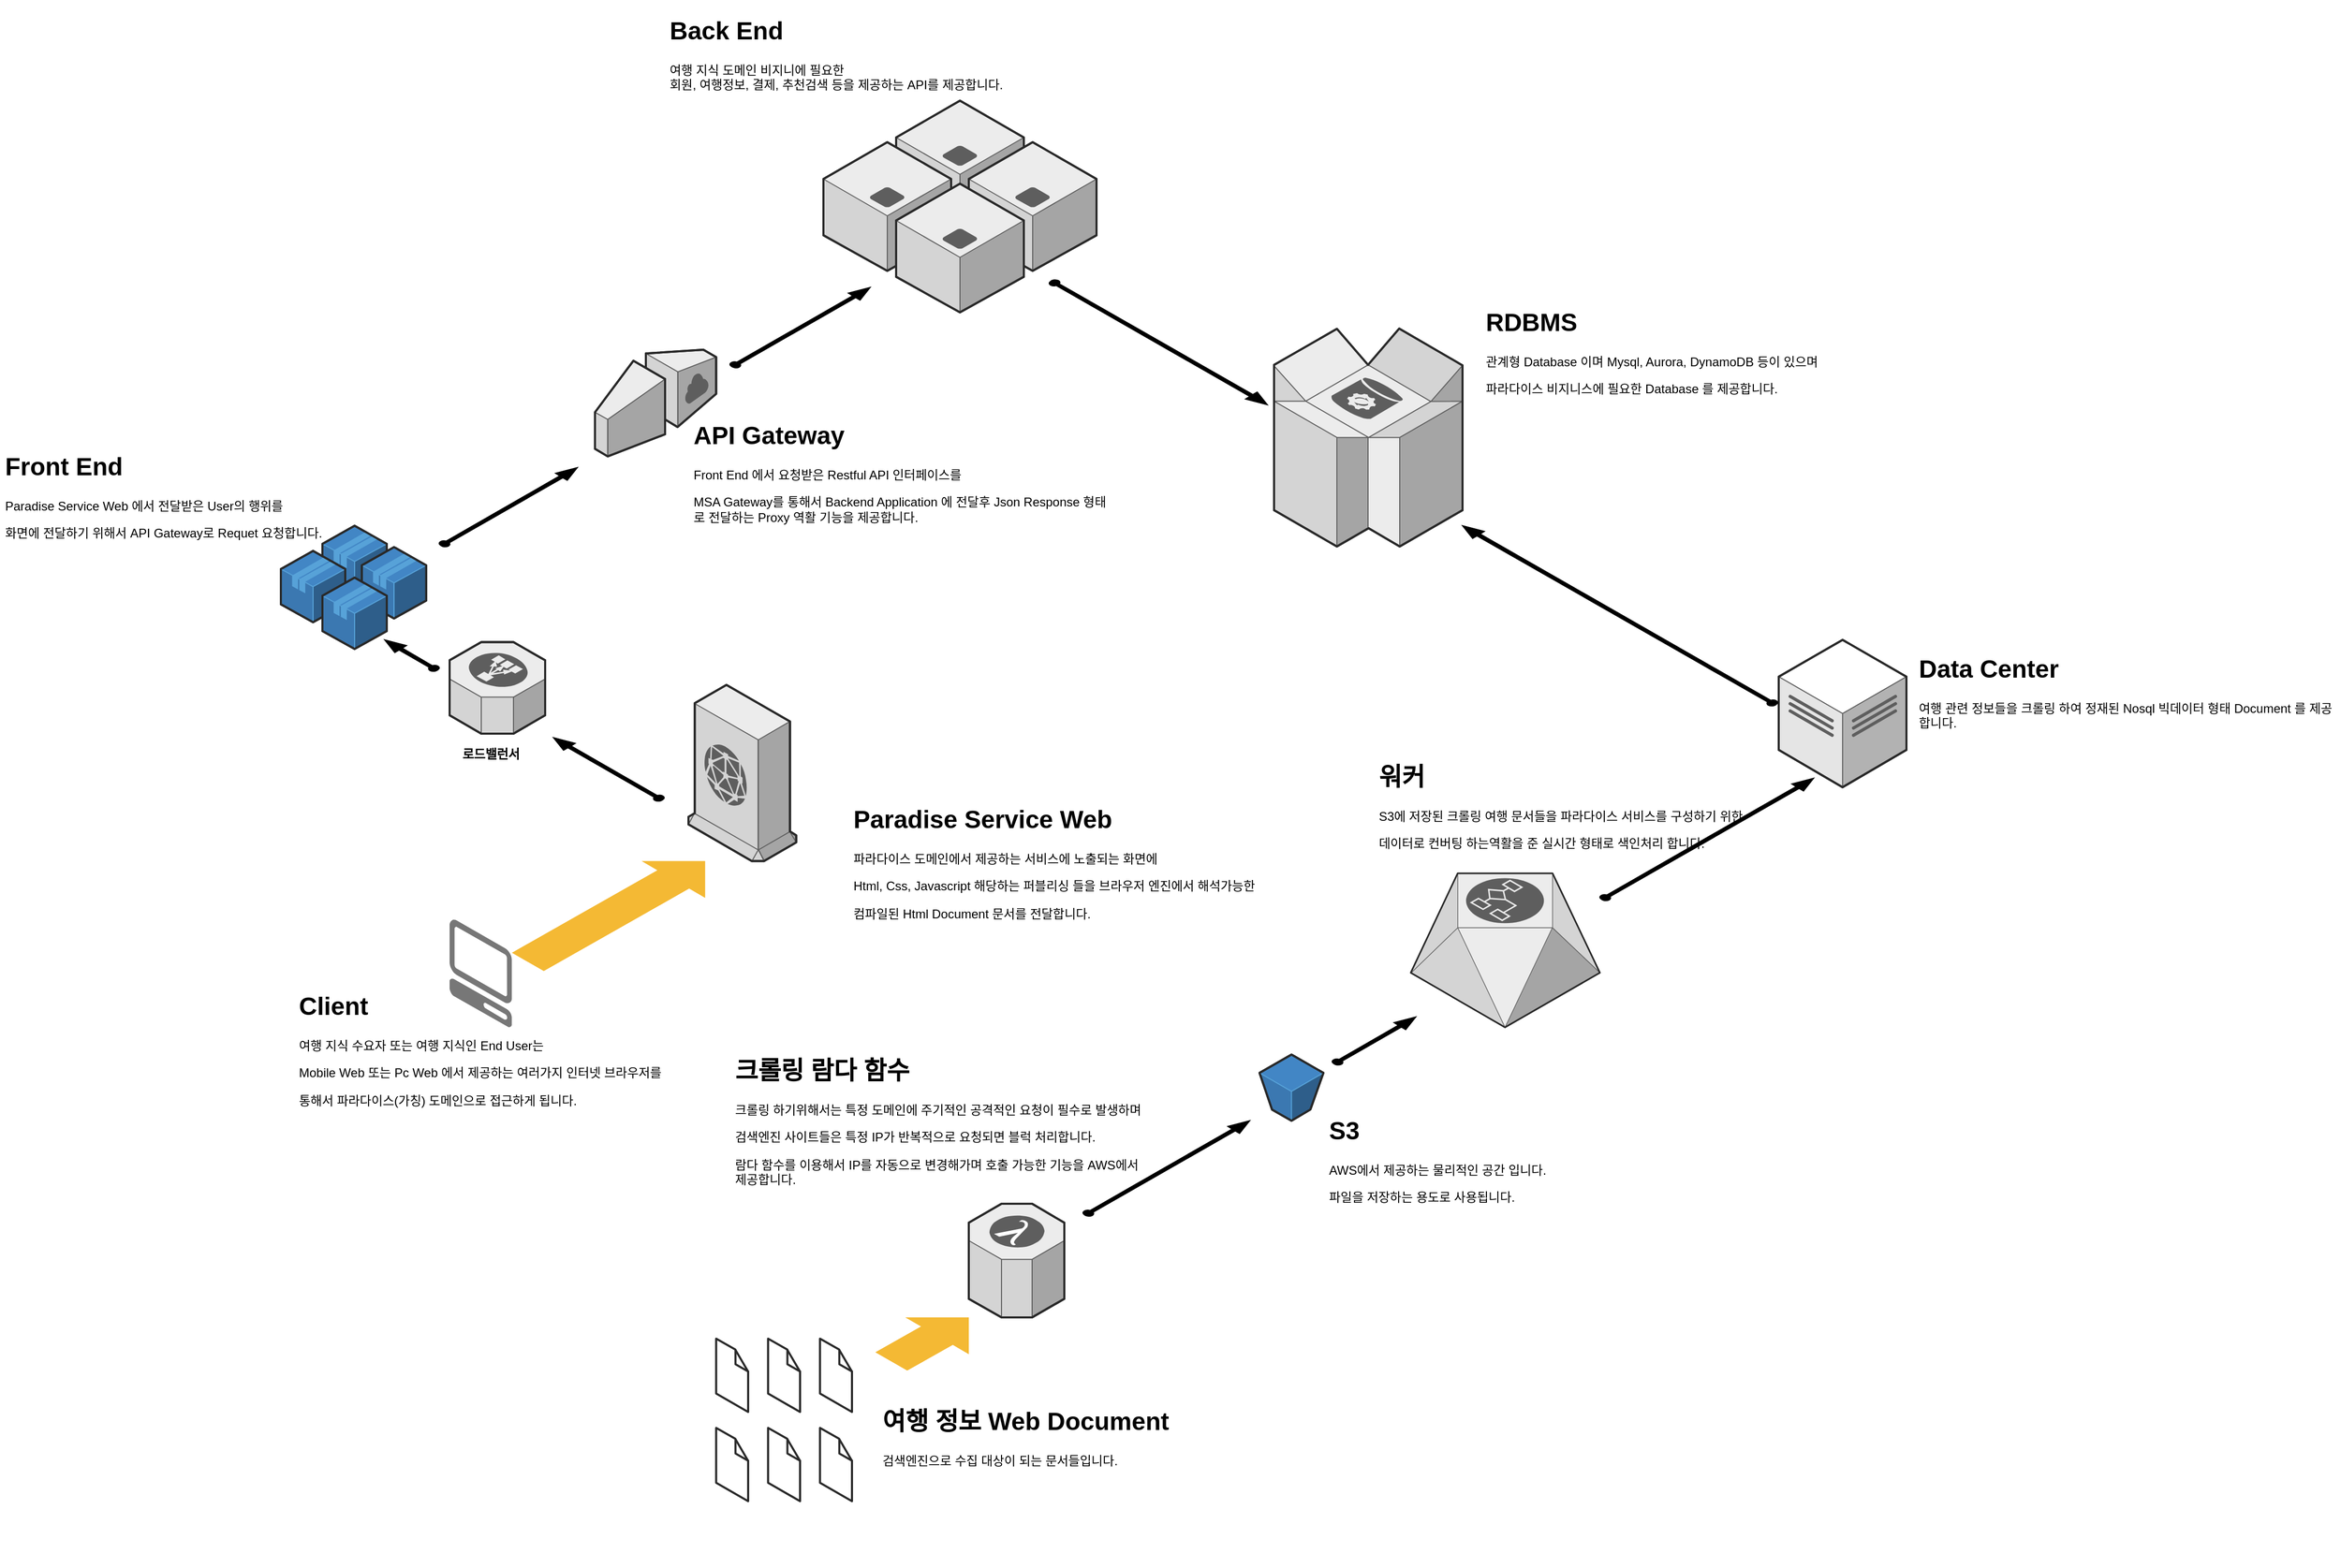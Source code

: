 <mxfile version="16.0.3" type="github">
  <diagram id="Z6NiFY0h-oDoV4ST4Vd7" name="Page-1">
    <mxGraphModel dx="2429" dy="1445" grid="1" gridSize="10" guides="1" tooltips="1" connect="1" arrows="1" fold="1" page="1" pageScale="1" pageWidth="2339" pageHeight="3300" math="0" shadow="0">
      <root>
        <mxCell id="0" />
        <mxCell id="1" parent="0" />
        <mxCell id="lUhxGxCZctTC5c8_h4Hy-3" value="" style="verticalLabelPosition=bottom;html=1;verticalAlign=top;strokeWidth=1;align=center;outlineConnect=0;dashed=0;outlineConnect=0;shape=mxgraph.aws3d.dataCenter;strokeColor=#5E5E5E;aspect=fixed;" vertex="1" parent="1">
          <mxGeometry x="1860" y="1006.6" width="123" height="142" as="geometry" />
        </mxCell>
        <mxCell id="lUhxGxCZctTC5c8_h4Hy-4" value="" style="verticalLabelPosition=bottom;html=1;verticalAlign=top;strokeWidth=1;align=center;outlineConnect=0;dashed=0;outlineConnect=0;shape=mxgraph.aws3d.file;aspect=fixed;strokeColor=#292929;" vertex="1" parent="1">
          <mxGeometry x="836.7" y="1680" width="30.8" height="70.6" as="geometry" />
        </mxCell>
        <mxCell id="lUhxGxCZctTC5c8_h4Hy-5" value="" style="verticalLabelPosition=bottom;html=1;verticalAlign=top;strokeWidth=1;align=center;outlineConnect=0;dashed=0;outlineConnect=0;shape=mxgraph.aws3d.file;aspect=fixed;strokeColor=#292929;" vertex="1" parent="1">
          <mxGeometry x="886.7" y="1680" width="30.8" height="70.6" as="geometry" />
        </mxCell>
        <mxCell id="lUhxGxCZctTC5c8_h4Hy-6" value="" style="verticalLabelPosition=bottom;html=1;verticalAlign=top;strokeWidth=1;align=center;outlineConnect=0;dashed=0;outlineConnect=0;shape=mxgraph.aws3d.file;aspect=fixed;strokeColor=#292929;" vertex="1" parent="1">
          <mxGeometry x="936.7" y="1680" width="30.8" height="70.6" as="geometry" />
        </mxCell>
        <mxCell id="lUhxGxCZctTC5c8_h4Hy-7" value="" style="verticalLabelPosition=bottom;html=1;verticalAlign=top;strokeWidth=1;align=center;outlineConnect=0;dashed=0;outlineConnect=0;shape=mxgraph.aws3d.file;aspect=fixed;strokeColor=#292929;" vertex="1" parent="1">
          <mxGeometry x="836.7" y="1766" width="30.8" height="70.6" as="geometry" />
        </mxCell>
        <mxCell id="lUhxGxCZctTC5c8_h4Hy-8" value="" style="verticalLabelPosition=bottom;html=1;verticalAlign=top;strokeWidth=1;align=center;outlineConnect=0;dashed=0;outlineConnect=0;shape=mxgraph.aws3d.file;aspect=fixed;strokeColor=#292929;" vertex="1" parent="1">
          <mxGeometry x="886.7" y="1766" width="30.8" height="70.6" as="geometry" />
        </mxCell>
        <mxCell id="lUhxGxCZctTC5c8_h4Hy-9" value="" style="verticalLabelPosition=bottom;html=1;verticalAlign=top;strokeWidth=1;align=center;outlineConnect=0;dashed=0;outlineConnect=0;shape=mxgraph.aws3d.file;aspect=fixed;strokeColor=#292929;" vertex="1" parent="1">
          <mxGeometry x="936.7" y="1766" width="30.8" height="70.6" as="geometry" />
        </mxCell>
        <mxCell id="lUhxGxCZctTC5c8_h4Hy-10" value="" style="verticalLabelPosition=bottom;html=1;verticalAlign=top;strokeWidth=1;align=center;outlineConnect=0;dashed=0;outlineConnect=0;shape=mxgraph.aws3d.client;aspect=fixed;strokeColor=none;fillColor=#777777;" vertex="1" parent="1">
          <mxGeometry x="580" y="1276" width="60" height="104" as="geometry" />
        </mxCell>
        <mxCell id="lUhxGxCZctTC5c8_h4Hy-11" value="" style="verticalLabelPosition=bottom;html=1;verticalAlign=top;strokeWidth=1;align=center;outlineConnect=0;dashed=0;outlineConnect=0;shape=mxgraph.aws3d.flatEdge;fillColor=#000000;aspect=fixed;" vertex="1" parent="1">
          <mxGeometry x="640" y="1219.8" width="186.09" height="106" as="geometry" />
        </mxCell>
        <mxCell id="lUhxGxCZctTC5c8_h4Hy-12" value="" style="verticalLabelPosition=bottom;html=1;verticalAlign=top;strokeWidth=1;align=center;outlineConnect=0;dashed=0;outlineConnect=0;shape=mxgraph.aws3d.internetGateway;fillColor=#ECECEC;strokeColor=#5E5E5E;aspect=fixed;rotation=0;" vertex="1" parent="1">
          <mxGeometry x="720" y="727" width="116.7" height="102.8" as="geometry" />
        </mxCell>
        <mxCell id="lUhxGxCZctTC5c8_h4Hy-13" value="" style="verticalLabelPosition=bottom;html=1;verticalAlign=top;strokeWidth=1;align=center;outlineConnect=0;dashed=0;outlineConnect=0;shape=mxgraph.aws3d.application_server;fillColor=#ECECEC;strokeColor=#5E5E5E;aspect=fixed;" vertex="1" parent="1">
          <mxGeometry x="1010" y="487" width="123" height="124" as="geometry" />
        </mxCell>
        <mxCell id="lUhxGxCZctTC5c8_h4Hy-14" value="" style="verticalLabelPosition=bottom;html=1;verticalAlign=top;strokeWidth=1;align=center;outlineConnect=0;dashed=0;outlineConnect=0;shape=mxgraph.aws3d.application_server;fillColor=#ECECEC;strokeColor=#5E5E5E;aspect=fixed;" vertex="1" parent="1">
          <mxGeometry x="940" y="527" width="123" height="124" as="geometry" />
        </mxCell>
        <mxCell id="lUhxGxCZctTC5c8_h4Hy-15" value="" style="verticalLabelPosition=bottom;html=1;verticalAlign=top;strokeWidth=1;align=center;outlineConnect=0;dashed=0;outlineConnect=0;shape=mxgraph.aws3d.application_server;fillColor=#ECECEC;strokeColor=#5E5E5E;aspect=fixed;" vertex="1" parent="1">
          <mxGeometry x="1080" y="527" width="123" height="124" as="geometry" />
        </mxCell>
        <mxCell id="lUhxGxCZctTC5c8_h4Hy-16" value="" style="verticalLabelPosition=bottom;html=1;verticalAlign=top;strokeWidth=1;align=center;outlineConnect=0;dashed=0;outlineConnect=0;shape=mxgraph.aws3d.application_server;fillColor=#ECECEC;strokeColor=#5E5E5E;aspect=fixed;" vertex="1" parent="1">
          <mxGeometry x="1010" y="567" width="123" height="124" as="geometry" />
        </mxCell>
        <mxCell id="lUhxGxCZctTC5c8_h4Hy-17" value="" style="verticalLabelPosition=bottom;html=1;verticalAlign=top;strokeWidth=1;align=center;outlineConnect=0;dashed=0;outlineConnect=0;shape=mxgraph.aws3d.arrowNE;fillColor=#000000;aspect=fixed;" vertex="1" parent="1">
          <mxGeometry x="850" y="667" width="135" height="77.14" as="geometry" />
        </mxCell>
        <mxCell id="lUhxGxCZctTC5c8_h4Hy-18" value="&lt;h1&gt;Client&lt;/h1&gt;&lt;p&gt;여행 지식 수요자&amp;nbsp;&lt;span&gt;또는&amp;nbsp;&lt;/span&gt;&lt;span&gt;여행 지식인 End User는&lt;/span&gt;&lt;/p&gt;&lt;p&gt;&lt;span&gt;Mobile Web 또는 Pc Web 에서 제공하는 여러가지 인터넷 브라우저를&lt;/span&gt;&lt;/p&gt;&lt;p&gt;&lt;span&gt;통해서 파라다이스(가칭) 도메인으로 접근하게 됩니다.&lt;/span&gt;&lt;/p&gt;" style="text;html=1;strokeColor=none;fillColor=none;spacing=5;spacingTop=-20;whiteSpace=wrap;overflow=hidden;rounded=0;" vertex="1" parent="1">
          <mxGeometry x="430.0" y="1340" width="380" height="270" as="geometry" />
        </mxCell>
        <mxCell id="lUhxGxCZctTC5c8_h4Hy-20" value="&lt;h1&gt;API Gateway&lt;/h1&gt;&lt;p&gt;Front End 에서 요청받은 Restful API 인터페이스를&amp;nbsp;&lt;/p&gt;&lt;p&gt;MSA Gateway를 통해서 Backend Application 에 전달후 Json Response 형태로 전달하는 Proxy 역활 기능을 제공합니다.&lt;/p&gt;" style="text;html=1;strokeColor=none;fillColor=none;spacing=5;spacingTop=-20;whiteSpace=wrap;overflow=hidden;rounded=0;" vertex="1" parent="1">
          <mxGeometry x="810" y="790" width="410" height="160" as="geometry" />
        </mxCell>
        <mxCell id="lUhxGxCZctTC5c8_h4Hy-21" value="" style="verticalLabelPosition=bottom;html=1;verticalAlign=top;strokeWidth=1;align=center;outlineConnect=0;dashed=0;outlineConnect=0;shape=mxgraph.aws3d.cloudfront;fillColor=#ECECEC;strokeColor=#5E5E5E;aspect=fixed;" vertex="1" parent="1">
          <mxGeometry x="810" y="1050" width="103.8" height="169.8" as="geometry" />
        </mxCell>
        <mxCell id="lUhxGxCZctTC5c8_h4Hy-37" value="" style="verticalLabelPosition=bottom;html=1;verticalAlign=top;strokeWidth=1;align=center;outlineConnect=0;dashed=0;outlineConnect=0;shape=mxgraph.aws3d.application;fillColor=#4286c5;strokeColor=#57A2D8;aspect=fixed;" vertex="1" parent="1">
          <mxGeometry x="457.5" y="896.6" width="62" height="68.8" as="geometry" />
        </mxCell>
        <mxCell id="lUhxGxCZctTC5c8_h4Hy-38" value="" style="verticalLabelPosition=bottom;html=1;verticalAlign=top;strokeWidth=1;align=center;outlineConnect=0;dashed=0;outlineConnect=0;shape=mxgraph.aws3d.application;fillColor=#4286c5;strokeColor=#57A2D8;aspect=fixed;" vertex="1" parent="1">
          <mxGeometry x="495.45" y="917.2" width="62" height="68.8" as="geometry" />
        </mxCell>
        <mxCell id="lUhxGxCZctTC5c8_h4Hy-39" value="" style="verticalLabelPosition=bottom;html=1;verticalAlign=top;strokeWidth=1;align=center;outlineConnect=0;dashed=0;outlineConnect=0;shape=mxgraph.aws3d.arrowNW;fillColor=#000000;aspect=fixed;" vertex="1" parent="1">
          <mxGeometry x="517.5" y="1006.6" width="52.5" height="30" as="geometry" />
        </mxCell>
        <mxCell id="lUhxGxCZctTC5c8_h4Hy-40" value="" style="verticalLabelPosition=bottom;html=1;verticalAlign=top;strokeWidth=1;align=center;outlineConnect=0;dashed=0;outlineConnect=0;shape=mxgraph.aws3d.arrowNE;fillColor=#000000;aspect=fixed;" vertex="1" parent="1">
          <mxGeometry x="570" y="840.6" width="133" height="76" as="geometry" />
        </mxCell>
        <mxCell id="lUhxGxCZctTC5c8_h4Hy-41" value="" style="verticalLabelPosition=bottom;html=1;verticalAlign=top;strokeWidth=1;align=center;outlineConnect=0;dashed=0;outlineConnect=0;shape=mxgraph.aws3d.application;fillColor=#4286c5;strokeColor=#57A2D8;aspect=fixed;" vertex="1" parent="1">
          <mxGeometry x="417.5" y="920.82" width="62" height="68.8" as="geometry" />
        </mxCell>
        <mxCell id="lUhxGxCZctTC5c8_h4Hy-42" value="" style="verticalLabelPosition=bottom;html=1;verticalAlign=top;strokeWidth=1;align=center;outlineConnect=0;dashed=0;outlineConnect=0;shape=mxgraph.aws3d.application;fillColor=#4286c5;strokeColor=#57A2D8;aspect=fixed;" vertex="1" parent="1">
          <mxGeometry x="457.5" y="946.6" width="62" height="68.8" as="geometry" />
        </mxCell>
        <mxCell id="lUhxGxCZctTC5c8_h4Hy-43" value="&lt;h1&gt;Front End&lt;/h1&gt;&lt;p&gt;Paradise Service Web 에서 전달받은 User의 행위를&amp;nbsp;&lt;/p&gt;&lt;p&gt;화면에 전달하기 위해서 API Gateway로 Requet 요청합니다.&lt;/p&gt;" style="text;html=1;strokeColor=none;fillColor=none;spacing=5;spacingTop=-20;whiteSpace=wrap;overflow=hidden;rounded=0;" vertex="1" parent="1">
          <mxGeometry x="147.45" y="820" width="410" height="160" as="geometry" />
        </mxCell>
        <mxCell id="lUhxGxCZctTC5c8_h4Hy-44" value="&lt;h1&gt;Back End&lt;/h1&gt;&lt;p&gt;여행 지식 도메인 비지니에 필요한&amp;nbsp;&lt;br&gt;회원, 여행정보, 결제, 추천검색 등을 제공하는 API를 제공합니다.&lt;/p&gt;" style="text;html=1;strokeColor=none;fillColor=none;spacing=5;spacingTop=-20;whiteSpace=wrap;overflow=hidden;rounded=0;" vertex="1" parent="1">
          <mxGeometry x="786.63" y="400" width="410" height="160" as="geometry" />
        </mxCell>
        <mxCell id="lUhxGxCZctTC5c8_h4Hy-45" value="&lt;h1&gt;Paradise Service Web&lt;/h1&gt;&lt;p&gt;파라다이스 도메인에서 제공하는 서비스에 노출되는 화면에&amp;nbsp;&lt;/p&gt;&lt;p&gt;Html, Css, Javascript 해당하는 퍼블리싱 들을 브라우저 엔진에서 해석가능한&amp;nbsp;&lt;/p&gt;&lt;p&gt;컴파일된 Html Document 문서를 전달합니다.&lt;/p&gt;" style="text;html=1;strokeColor=none;fillColor=none;spacing=5;spacingTop=-20;whiteSpace=wrap;overflow=hidden;rounded=0;" vertex="1" parent="1">
          <mxGeometry x="964" y="1160" width="410" height="160" as="geometry" />
        </mxCell>
        <mxCell id="lUhxGxCZctTC5c8_h4Hy-46" value="" style="verticalLabelPosition=bottom;html=1;verticalAlign=top;strokeWidth=1;align=center;outlineConnect=0;dashed=0;outlineConnect=0;shape=mxgraph.aws3d.s3Bucket;fillColor=#4286c5;strokeColor=#57A2D8;aspect=fixed;" vertex="1" parent="1">
          <mxGeometry x="1360" y="1406.2" width="61.5" height="63.8" as="geometry" />
        </mxCell>
        <mxCell id="lUhxGxCZctTC5c8_h4Hy-47" value="" style="verticalLabelPosition=bottom;html=1;verticalAlign=top;strokeWidth=1;align=center;outlineConnect=0;dashed=0;outlineConnect=0;shape=mxgraph.aws3d.lambda;fillColor=#ECECEC;strokeColor=#5E5E5E;aspect=fixed;" vertex="1" parent="1">
          <mxGeometry x="1080" y="1550" width="92" height="109.5" as="geometry" />
        </mxCell>
        <mxCell id="lUhxGxCZctTC5c8_h4Hy-48" value="" style="verticalLabelPosition=bottom;html=1;verticalAlign=top;strokeWidth=1;align=center;outlineConnect=0;dashed=0;outlineConnect=0;shape=mxgraph.aws3d.elasticLoadBalancing;fillColor=#ECECEC;strokeColor=#5E5E5E;aspect=fixed;" vertex="1" parent="1">
          <mxGeometry x="580" y="1008.8" width="92" height="88.17" as="geometry" />
        </mxCell>
        <mxCell id="lUhxGxCZctTC5c8_h4Hy-49" value="" style="verticalLabelPosition=bottom;html=1;verticalAlign=top;strokeWidth=1;align=center;outlineConnect=0;dashed=0;outlineConnect=0;shape=mxgraph.aws3d.arrowNW;fillColor=#000000;aspect=fixed;" vertex="1" parent="1">
          <mxGeometry x="680" y="1100.81" width="106.63" height="60.93" as="geometry" />
        </mxCell>
        <mxCell id="lUhxGxCZctTC5c8_h4Hy-50" value="" style="verticalLabelPosition=bottom;html=1;verticalAlign=top;strokeWidth=1;align=center;outlineConnect=0;dashed=0;outlineConnect=0;shape=mxgraph.aws3d.flatEdge;fillColor=#000000;aspect=fixed;" vertex="1" parent="1">
          <mxGeometry x="990" y="1659.5" width="90" height="51.27" as="geometry" />
        </mxCell>
        <mxCell id="lUhxGxCZctTC5c8_h4Hy-51" value="" style="verticalLabelPosition=bottom;html=1;verticalAlign=top;strokeWidth=1;align=center;outlineConnect=0;dashed=0;outlineConnect=0;shape=mxgraph.aws3d.workflowService;fillColor=#ECECEC;strokeColor=#5E5E5E;aspect=fixed;" vertex="1" parent="1">
          <mxGeometry x="1505.6" y="1231.6" width="182.2" height="148.4" as="geometry" />
        </mxCell>
        <mxCell id="lUhxGxCZctTC5c8_h4Hy-52" value="" style="verticalLabelPosition=bottom;html=1;verticalAlign=top;strokeWidth=1;align=center;outlineConnect=0;dashed=0;outlineConnect=0;shape=mxgraph.aws3d.arrowNE;fillColor=#000000;aspect=fixed;" vertex="1" parent="1">
          <mxGeometry x="1430" y="1370" width="80.5" height="46" as="geometry" />
        </mxCell>
        <mxCell id="lUhxGxCZctTC5c8_h4Hy-53" value="" style="verticalLabelPosition=bottom;html=1;verticalAlign=top;strokeWidth=1;align=center;outlineConnect=0;dashed=0;outlineConnect=0;shape=mxgraph.aws3d.arrowNE;fillColor=#000000;aspect=fixed;" vertex="1" parent="1">
          <mxGeometry x="1687.8" y="1140" width="205.8" height="117.6" as="geometry" />
        </mxCell>
        <mxCell id="lUhxGxCZctTC5c8_h4Hy-54" value="" style="verticalLabelPosition=bottom;html=1;verticalAlign=top;strokeWidth=1;align=center;outlineConnect=0;dashed=0;outlineConnect=0;shape=mxgraph.aws3d.dynamoDb;fillColor=#ECECEC;strokeColor=#5E5E5E;aspect=fixed;" vertex="1" parent="1">
          <mxGeometry x="1374" y="706.6" width="181.5" height="210" as="geometry" />
        </mxCell>
        <mxCell id="lUhxGxCZctTC5c8_h4Hy-56" value="" style="verticalLabelPosition=bottom;html=1;verticalAlign=top;strokeWidth=1;align=center;outlineConnect=0;dashed=0;outlineConnect=0;shape=mxgraph.aws3d.arrowSE;fillColor=#000000;aspect=fixed;" vertex="1" parent="1">
          <mxGeometry x="1157.5" y="660" width="210" height="120" as="geometry" />
        </mxCell>
        <mxCell id="lUhxGxCZctTC5c8_h4Hy-57" value="" style="verticalLabelPosition=bottom;html=1;verticalAlign=top;strokeWidth=1;align=center;outlineConnect=0;dashed=0;outlineConnect=0;shape=mxgraph.aws3d.arrowNW;fillColor=#000000;aspect=fixed;" vertex="1" parent="1">
          <mxGeometry x="1555.5" y="896.6" width="303.45" height="173.4" as="geometry" />
        </mxCell>
        <mxCell id="lUhxGxCZctTC5c8_h4Hy-58" value="" style="verticalLabelPosition=bottom;html=1;verticalAlign=top;strokeWidth=1;align=center;outlineConnect=0;dashed=0;outlineConnect=0;shape=mxgraph.aws3d.arrowNE;fillColor=#000000;aspect=fixed;" vertex="1" parent="1">
          <mxGeometry x="1190" y="1470" width="160.5" height="91.71" as="geometry" />
        </mxCell>
        <mxCell id="lUhxGxCZctTC5c8_h4Hy-59" value="&lt;h1&gt;RDBMS&lt;/h1&gt;&lt;p&gt;관계형 Database 이며 Mysql, Aurora, DynamoDB 등이 있으며&lt;/p&gt;&lt;p&gt;파라다이스 비지니스에 필요한 Database 를 제공합니다.&lt;/p&gt;" style="text;html=1;strokeColor=none;fillColor=none;spacing=5;spacingTop=-20;whiteSpace=wrap;overflow=hidden;rounded=0;" vertex="1" parent="1">
          <mxGeometry x="1573" y="680.6" width="410" height="160" as="geometry" />
        </mxCell>
        <mxCell id="lUhxGxCZctTC5c8_h4Hy-60" value="&lt;h1&gt;Data Center&lt;/h1&gt;&lt;p&gt;여행 관련 정보들을 크롤링 하여 정재된 Nosql 빅데이터 형태 Document 를 제공합니다.&lt;/p&gt;&lt;p&gt;&lt;br&gt;&lt;/p&gt;&lt;p&gt;&lt;br&gt;&lt;/p&gt;" style="text;html=1;strokeColor=none;fillColor=none;spacing=5;spacingTop=-20;whiteSpace=wrap;overflow=hidden;rounded=0;" vertex="1" parent="1">
          <mxGeometry x="1990" y="1015.4" width="410" height="160" as="geometry" />
        </mxCell>
        <mxCell id="lUhxGxCZctTC5c8_h4Hy-61" value="&lt;h1&gt;여행 정보 Web Document&lt;/h1&gt;&lt;p&gt;검색엔진으로 수집 대상이 되는 문서들입니다.&lt;/p&gt;&lt;p&gt;&lt;br&gt;&lt;/p&gt;&lt;p&gt;&lt;br&gt;&lt;/p&gt;" style="text;html=1;strokeColor=none;fillColor=none;spacing=5;spacingTop=-20;whiteSpace=wrap;overflow=hidden;rounded=0;" vertex="1" parent="1">
          <mxGeometry x="992.25" y="1740" width="410" height="160" as="geometry" />
        </mxCell>
        <mxCell id="lUhxGxCZctTC5c8_h4Hy-62" value="&lt;h1&gt;크롤링 람다 함수&lt;/h1&gt;&lt;p&gt;크롤링 하기위해서는 특정 도메인에 주기적인 공격적인 요청이 필수로 발생하며&lt;/p&gt;&lt;p&gt;검색엔진 사이트들은 특정 IP가 반복적으로 요청되면 블럭 처리합니다.&lt;/p&gt;&lt;p&gt;람다 함수를 이용해서 IP를 자동으로 변경해가며 호출 가능한 기능을 AWS에서 제공합니다.&lt;/p&gt;&lt;p&gt;&lt;br&gt;&lt;/p&gt;&lt;p&gt;&lt;br&gt;&lt;/p&gt;" style="text;html=1;strokeColor=none;fillColor=none;spacing=5;spacingTop=-20;whiteSpace=wrap;overflow=hidden;rounded=0;" vertex="1" parent="1">
          <mxGeometry x="850" y="1401.71" width="410" height="160" as="geometry" />
        </mxCell>
        <mxCell id="lUhxGxCZctTC5c8_h4Hy-63" value="&lt;h1&gt;S3&lt;/h1&gt;&lt;p&gt;AWS에서 제공하는 물리적인 공간 입니다.&lt;/p&gt;&lt;p&gt;파일을 저장하는 용도로 사용됩니다.&lt;/p&gt;&lt;p&gt;&lt;br&gt;&lt;/p&gt;&lt;p&gt;&lt;br&gt;&lt;/p&gt;" style="text;html=1;strokeColor=none;fillColor=none;spacing=5;spacingTop=-20;whiteSpace=wrap;overflow=hidden;rounded=0;" vertex="1" parent="1">
          <mxGeometry x="1421.5" y="1460" width="410" height="160" as="geometry" />
        </mxCell>
        <mxCell id="lUhxGxCZctTC5c8_h4Hy-64" value="&lt;h1&gt;워커&lt;/h1&gt;&lt;p&gt;S3에 저장된 크롤링 여행 문서들을 파라다이스 서비스를 구성하기 위한&lt;/p&gt;&lt;p&gt;데이터로 컨버팅 하는역활을 준 실시간 형태로 색인처리 합니다.&lt;/p&gt;&lt;p&gt;&lt;br&gt;&lt;/p&gt;" style="text;html=1;strokeColor=none;fillColor=none;spacing=5;spacingTop=-20;whiteSpace=wrap;overflow=hidden;rounded=0;" vertex="1" parent="1">
          <mxGeometry x="1470" y="1118.8" width="410" height="160" as="geometry" />
        </mxCell>
        <mxCell id="lUhxGxCZctTC5c8_h4Hy-66" value="&lt;b&gt;로드밸런서&lt;/b&gt;" style="text;html=1;strokeColor=none;fillColor=none;align=center;verticalAlign=middle;whiteSpace=wrap;rounded=0;" vertex="1" parent="1">
          <mxGeometry x="580" y="1096.97" width="80" height="39.19" as="geometry" />
        </mxCell>
      </root>
    </mxGraphModel>
  </diagram>
</mxfile>

